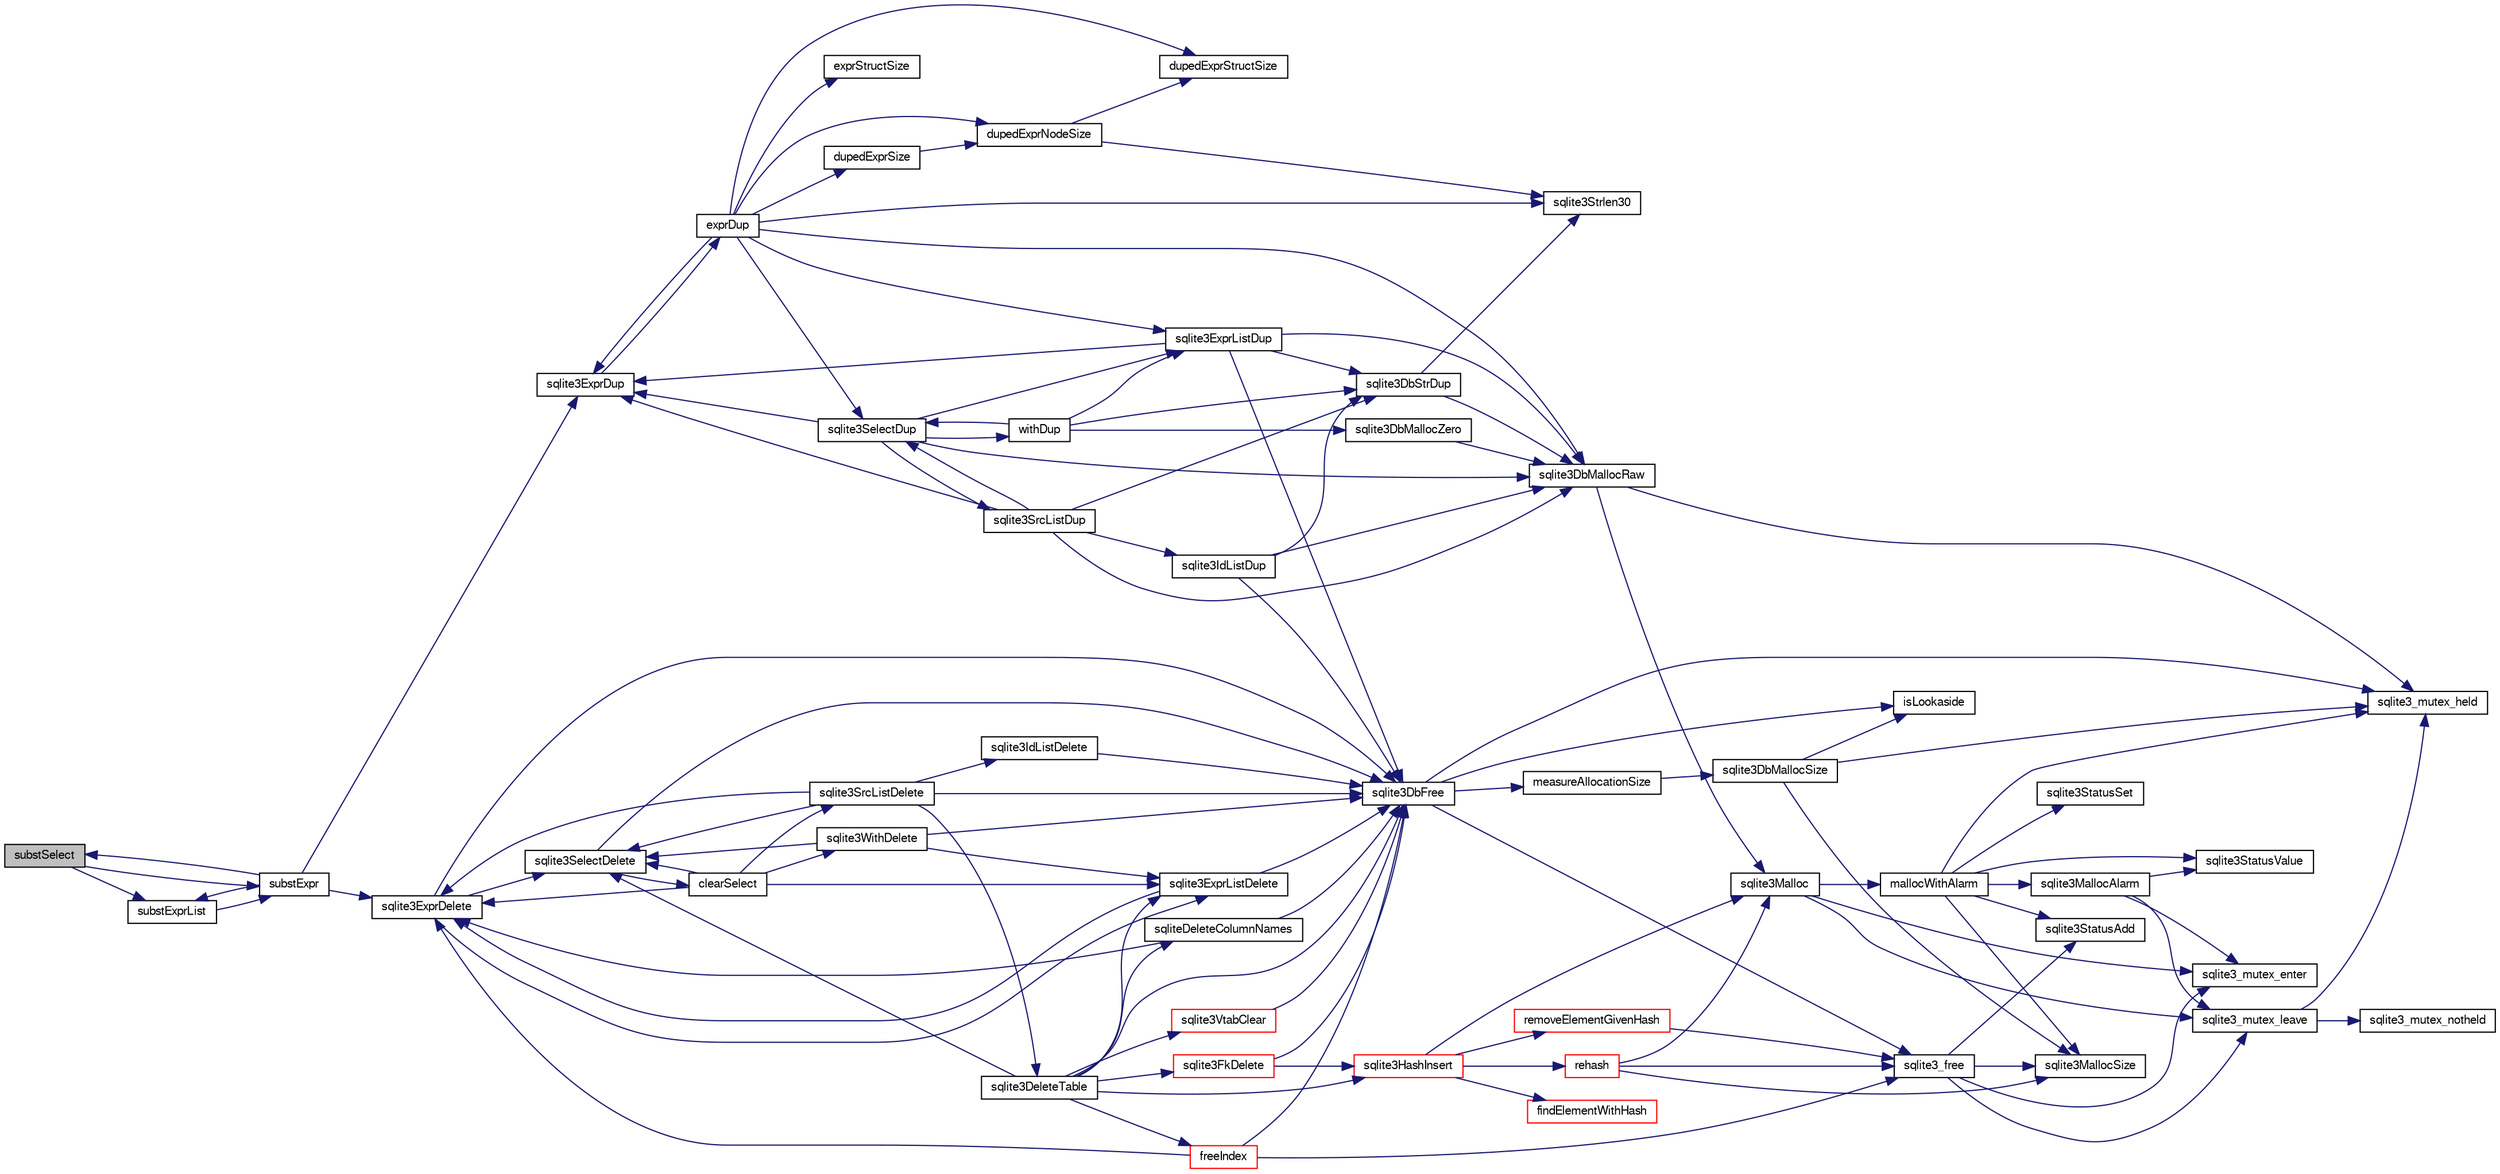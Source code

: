 digraph "substSelect"
{
  edge [fontname="FreeSans",fontsize="10",labelfontname="FreeSans",labelfontsize="10"];
  node [fontname="FreeSans",fontsize="10",shape=record];
  rankdir="LR";
  Node832788 [label="substSelect",height=0.2,width=0.4,color="black", fillcolor="grey75", style="filled", fontcolor="black"];
  Node832788 -> Node832789 [color="midnightblue",fontsize="10",style="solid",fontname="FreeSans"];
  Node832789 [label="substExprList",height=0.2,width=0.4,color="black", fillcolor="white", style="filled",URL="$sqlite3_8c.html#a757971613b796a7c4ce40ddec28641b0"];
  Node832789 -> Node832790 [color="midnightblue",fontsize="10",style="solid",fontname="FreeSans"];
  Node832790 [label="substExpr",height=0.2,width=0.4,color="black", fillcolor="white", style="filled",URL="$sqlite3_8c.html#a7e30cc0ad46f01288c342a4e378d9484"];
  Node832790 -> Node832791 [color="midnightblue",fontsize="10",style="solid",fontname="FreeSans"];
  Node832791 [label="sqlite3ExprDup",height=0.2,width=0.4,color="black", fillcolor="white", style="filled",URL="$sqlite3_8c.html#a509095508224c9f99698d86205234209"];
  Node832791 -> Node832792 [color="midnightblue",fontsize="10",style="solid",fontname="FreeSans"];
  Node832792 [label="exprDup",height=0.2,width=0.4,color="black", fillcolor="white", style="filled",URL="$sqlite3_8c.html#a89f473c64253ae0a76749f543466a05a"];
  Node832792 -> Node832793 [color="midnightblue",fontsize="10",style="solid",fontname="FreeSans"];
  Node832793 [label="sqlite3DbMallocRaw",height=0.2,width=0.4,color="black", fillcolor="white", style="filled",URL="$sqlite3_8c.html#abbe8be0cf7175e11ddc3e2218fad924e"];
  Node832793 -> Node832794 [color="midnightblue",fontsize="10",style="solid",fontname="FreeSans"];
  Node832794 [label="sqlite3_mutex_held",height=0.2,width=0.4,color="black", fillcolor="white", style="filled",URL="$sqlite3_8c.html#acf77da68932b6bc163c5e68547ecc3e7"];
  Node832793 -> Node832795 [color="midnightblue",fontsize="10",style="solid",fontname="FreeSans"];
  Node832795 [label="sqlite3Malloc",height=0.2,width=0.4,color="black", fillcolor="white", style="filled",URL="$sqlite3_8c.html#a361a2eaa846b1885f123abe46f5d8b2b"];
  Node832795 -> Node832796 [color="midnightblue",fontsize="10",style="solid",fontname="FreeSans"];
  Node832796 [label="sqlite3_mutex_enter",height=0.2,width=0.4,color="black", fillcolor="white", style="filled",URL="$sqlite3_8c.html#a1c12cde690bd89f104de5cbad12a6bf5"];
  Node832795 -> Node832797 [color="midnightblue",fontsize="10",style="solid",fontname="FreeSans"];
  Node832797 [label="mallocWithAlarm",height=0.2,width=0.4,color="black", fillcolor="white", style="filled",URL="$sqlite3_8c.html#ab070d5cf8e48ec8a6a43cf025d48598b"];
  Node832797 -> Node832794 [color="midnightblue",fontsize="10",style="solid",fontname="FreeSans"];
  Node832797 -> Node832798 [color="midnightblue",fontsize="10",style="solid",fontname="FreeSans"];
  Node832798 [label="sqlite3StatusSet",height=0.2,width=0.4,color="black", fillcolor="white", style="filled",URL="$sqlite3_8c.html#afec7586c01fcb5ea17dc9d7725a589d9"];
  Node832797 -> Node832799 [color="midnightblue",fontsize="10",style="solid",fontname="FreeSans"];
  Node832799 [label="sqlite3StatusValue",height=0.2,width=0.4,color="black", fillcolor="white", style="filled",URL="$sqlite3_8c.html#a30b8ac296c6e200c1fa57708d52c6ef6"];
  Node832797 -> Node832800 [color="midnightblue",fontsize="10",style="solid",fontname="FreeSans"];
  Node832800 [label="sqlite3MallocAlarm",height=0.2,width=0.4,color="black", fillcolor="white", style="filled",URL="$sqlite3_8c.html#ada66988e8471d1198f3219c062377508"];
  Node832800 -> Node832799 [color="midnightblue",fontsize="10",style="solid",fontname="FreeSans"];
  Node832800 -> Node832801 [color="midnightblue",fontsize="10",style="solid",fontname="FreeSans"];
  Node832801 [label="sqlite3_mutex_leave",height=0.2,width=0.4,color="black", fillcolor="white", style="filled",URL="$sqlite3_8c.html#a5838d235601dbd3c1fa993555c6bcc93"];
  Node832801 -> Node832794 [color="midnightblue",fontsize="10",style="solid",fontname="FreeSans"];
  Node832801 -> Node832802 [color="midnightblue",fontsize="10",style="solid",fontname="FreeSans"];
  Node832802 [label="sqlite3_mutex_notheld",height=0.2,width=0.4,color="black", fillcolor="white", style="filled",URL="$sqlite3_8c.html#a83967c837c1c000d3b5adcfaa688f5dc"];
  Node832800 -> Node832796 [color="midnightblue",fontsize="10",style="solid",fontname="FreeSans"];
  Node832797 -> Node832803 [color="midnightblue",fontsize="10",style="solid",fontname="FreeSans"];
  Node832803 [label="sqlite3MallocSize",height=0.2,width=0.4,color="black", fillcolor="white", style="filled",URL="$sqlite3_8c.html#acf5d2a5f35270bafb050bd2def576955"];
  Node832797 -> Node832804 [color="midnightblue",fontsize="10",style="solid",fontname="FreeSans"];
  Node832804 [label="sqlite3StatusAdd",height=0.2,width=0.4,color="black", fillcolor="white", style="filled",URL="$sqlite3_8c.html#afa029f93586aeab4cc85360905dae9cd"];
  Node832795 -> Node832801 [color="midnightblue",fontsize="10",style="solid",fontname="FreeSans"];
  Node832792 -> Node832805 [color="midnightblue",fontsize="10",style="solid",fontname="FreeSans"];
  Node832805 [label="dupedExprSize",height=0.2,width=0.4,color="black", fillcolor="white", style="filled",URL="$sqlite3_8c.html#a9c79c04ad08e45cf19c143c6de3b634c"];
  Node832805 -> Node832806 [color="midnightblue",fontsize="10",style="solid",fontname="FreeSans"];
  Node832806 [label="dupedExprNodeSize",height=0.2,width=0.4,color="black", fillcolor="white", style="filled",URL="$sqlite3_8c.html#ad2b8ec81910e74d2a6a73250a7d82801"];
  Node832806 -> Node832807 [color="midnightblue",fontsize="10",style="solid",fontname="FreeSans"];
  Node832807 [label="dupedExprStructSize",height=0.2,width=0.4,color="black", fillcolor="white", style="filled",URL="$sqlite3_8c.html#ac6b4cf7bb7f9249aa2e5d311fe2e4998"];
  Node832806 -> Node832808 [color="midnightblue",fontsize="10",style="solid",fontname="FreeSans"];
  Node832808 [label="sqlite3Strlen30",height=0.2,width=0.4,color="black", fillcolor="white", style="filled",URL="$sqlite3_8c.html#a3dcd80ba41f1a308193dee74857b62a7"];
  Node832792 -> Node832807 [color="midnightblue",fontsize="10",style="solid",fontname="FreeSans"];
  Node832792 -> Node832808 [color="midnightblue",fontsize="10",style="solid",fontname="FreeSans"];
  Node832792 -> Node832809 [color="midnightblue",fontsize="10",style="solid",fontname="FreeSans"];
  Node832809 [label="exprStructSize",height=0.2,width=0.4,color="black", fillcolor="white", style="filled",URL="$sqlite3_8c.html#a8fe8a668c35e1c51cb67ab0e991f484e"];
  Node832792 -> Node832810 [color="midnightblue",fontsize="10",style="solid",fontname="FreeSans"];
  Node832810 [label="sqlite3SelectDup",height=0.2,width=0.4,color="black", fillcolor="white", style="filled",URL="$sqlite3_8c.html#af8a7f75590dced000c27784d90b57b87"];
  Node832810 -> Node832793 [color="midnightblue",fontsize="10",style="solid",fontname="FreeSans"];
  Node832810 -> Node832811 [color="midnightblue",fontsize="10",style="solid",fontname="FreeSans"];
  Node832811 [label="sqlite3ExprListDup",height=0.2,width=0.4,color="black", fillcolor="white", style="filled",URL="$sqlite3_8c.html#abfb0903f2fc516fcceec37b3489d528c"];
  Node832811 -> Node832793 [color="midnightblue",fontsize="10",style="solid",fontname="FreeSans"];
  Node832811 -> Node832812 [color="midnightblue",fontsize="10",style="solid",fontname="FreeSans"];
  Node832812 [label="sqlite3DbFree",height=0.2,width=0.4,color="black", fillcolor="white", style="filled",URL="$sqlite3_8c.html#ac70ab821a6607b4a1b909582dc37a069"];
  Node832812 -> Node832794 [color="midnightblue",fontsize="10",style="solid",fontname="FreeSans"];
  Node832812 -> Node832813 [color="midnightblue",fontsize="10",style="solid",fontname="FreeSans"];
  Node832813 [label="measureAllocationSize",height=0.2,width=0.4,color="black", fillcolor="white", style="filled",URL="$sqlite3_8c.html#a45731e644a22fdb756e2b6337224217a"];
  Node832813 -> Node832814 [color="midnightblue",fontsize="10",style="solid",fontname="FreeSans"];
  Node832814 [label="sqlite3DbMallocSize",height=0.2,width=0.4,color="black", fillcolor="white", style="filled",URL="$sqlite3_8c.html#aa397e5a8a03495203a0767abf0a71f86"];
  Node832814 -> Node832803 [color="midnightblue",fontsize="10",style="solid",fontname="FreeSans"];
  Node832814 -> Node832794 [color="midnightblue",fontsize="10",style="solid",fontname="FreeSans"];
  Node832814 -> Node832815 [color="midnightblue",fontsize="10",style="solid",fontname="FreeSans"];
  Node832815 [label="isLookaside",height=0.2,width=0.4,color="black", fillcolor="white", style="filled",URL="$sqlite3_8c.html#a770fa05ff9717b75e16f4d968a77b897"];
  Node832812 -> Node832815 [color="midnightblue",fontsize="10",style="solid",fontname="FreeSans"];
  Node832812 -> Node832816 [color="midnightblue",fontsize="10",style="solid",fontname="FreeSans"];
  Node832816 [label="sqlite3_free",height=0.2,width=0.4,color="black", fillcolor="white", style="filled",URL="$sqlite3_8c.html#a6552349e36a8a691af5487999ab09519"];
  Node832816 -> Node832796 [color="midnightblue",fontsize="10",style="solid",fontname="FreeSans"];
  Node832816 -> Node832804 [color="midnightblue",fontsize="10",style="solid",fontname="FreeSans"];
  Node832816 -> Node832803 [color="midnightblue",fontsize="10",style="solid",fontname="FreeSans"];
  Node832816 -> Node832801 [color="midnightblue",fontsize="10",style="solid",fontname="FreeSans"];
  Node832811 -> Node832791 [color="midnightblue",fontsize="10",style="solid",fontname="FreeSans"];
  Node832811 -> Node832817 [color="midnightblue",fontsize="10",style="solid",fontname="FreeSans"];
  Node832817 [label="sqlite3DbStrDup",height=0.2,width=0.4,color="black", fillcolor="white", style="filled",URL="$sqlite3_8c.html#a0ec4772ee6de7316ecd1e6cabb1beeef"];
  Node832817 -> Node832808 [color="midnightblue",fontsize="10",style="solid",fontname="FreeSans"];
  Node832817 -> Node832793 [color="midnightblue",fontsize="10",style="solid",fontname="FreeSans"];
  Node832810 -> Node832818 [color="midnightblue",fontsize="10",style="solid",fontname="FreeSans"];
  Node832818 [label="sqlite3SrcListDup",height=0.2,width=0.4,color="black", fillcolor="white", style="filled",URL="$sqlite3_8c.html#a915ece76ebeede6852f63a447753ef9f"];
  Node832818 -> Node832793 [color="midnightblue",fontsize="10",style="solid",fontname="FreeSans"];
  Node832818 -> Node832817 [color="midnightblue",fontsize="10",style="solid",fontname="FreeSans"];
  Node832818 -> Node832810 [color="midnightblue",fontsize="10",style="solid",fontname="FreeSans"];
  Node832818 -> Node832791 [color="midnightblue",fontsize="10",style="solid",fontname="FreeSans"];
  Node832818 -> Node832819 [color="midnightblue",fontsize="10",style="solid",fontname="FreeSans"];
  Node832819 [label="sqlite3IdListDup",height=0.2,width=0.4,color="black", fillcolor="white", style="filled",URL="$sqlite3_8c.html#ac93854367d6e355c60ac6f40f3fe69a1"];
  Node832819 -> Node832793 [color="midnightblue",fontsize="10",style="solid",fontname="FreeSans"];
  Node832819 -> Node832812 [color="midnightblue",fontsize="10",style="solid",fontname="FreeSans"];
  Node832819 -> Node832817 [color="midnightblue",fontsize="10",style="solid",fontname="FreeSans"];
  Node832810 -> Node832791 [color="midnightblue",fontsize="10",style="solid",fontname="FreeSans"];
  Node832810 -> Node832820 [color="midnightblue",fontsize="10",style="solid",fontname="FreeSans"];
  Node832820 [label="withDup",height=0.2,width=0.4,color="black", fillcolor="white", style="filled",URL="$sqlite3_8c.html#a3f4d4194e35fd64b629b1533c50ffd7a"];
  Node832820 -> Node832821 [color="midnightblue",fontsize="10",style="solid",fontname="FreeSans"];
  Node832821 [label="sqlite3DbMallocZero",height=0.2,width=0.4,color="black", fillcolor="white", style="filled",URL="$sqlite3_8c.html#a49cfebac9d6067a03442c92af73f33e4"];
  Node832821 -> Node832793 [color="midnightblue",fontsize="10",style="solid",fontname="FreeSans"];
  Node832820 -> Node832810 [color="midnightblue",fontsize="10",style="solid",fontname="FreeSans"];
  Node832820 -> Node832811 [color="midnightblue",fontsize="10",style="solid",fontname="FreeSans"];
  Node832820 -> Node832817 [color="midnightblue",fontsize="10",style="solid",fontname="FreeSans"];
  Node832792 -> Node832811 [color="midnightblue",fontsize="10",style="solid",fontname="FreeSans"];
  Node832792 -> Node832806 [color="midnightblue",fontsize="10",style="solid",fontname="FreeSans"];
  Node832792 -> Node832791 [color="midnightblue",fontsize="10",style="solid",fontname="FreeSans"];
  Node832790 -> Node832822 [color="midnightblue",fontsize="10",style="solid",fontname="FreeSans"];
  Node832822 [label="sqlite3ExprDelete",height=0.2,width=0.4,color="black", fillcolor="white", style="filled",URL="$sqlite3_8c.html#ae4e21ab5918e0428fbaa9e615dceb309"];
  Node832822 -> Node832812 [color="midnightblue",fontsize="10",style="solid",fontname="FreeSans"];
  Node832822 -> Node832823 [color="midnightblue",fontsize="10",style="solid",fontname="FreeSans"];
  Node832823 [label="sqlite3SelectDelete",height=0.2,width=0.4,color="black", fillcolor="white", style="filled",URL="$sqlite3_8c.html#a0f56959f0acac85496744f0d068854a0"];
  Node832823 -> Node832824 [color="midnightblue",fontsize="10",style="solid",fontname="FreeSans"];
  Node832824 [label="clearSelect",height=0.2,width=0.4,color="black", fillcolor="white", style="filled",URL="$sqlite3_8c.html#ac083bac4f2f02c26aa02fc24ca8c2dd9"];
  Node832824 -> Node832825 [color="midnightblue",fontsize="10",style="solid",fontname="FreeSans"];
  Node832825 [label="sqlite3ExprListDelete",height=0.2,width=0.4,color="black", fillcolor="white", style="filled",URL="$sqlite3_8c.html#ae9cd46eac81e86a04ed8c09b99fc3c10"];
  Node832825 -> Node832822 [color="midnightblue",fontsize="10",style="solid",fontname="FreeSans"];
  Node832825 -> Node832812 [color="midnightblue",fontsize="10",style="solid",fontname="FreeSans"];
  Node832824 -> Node832826 [color="midnightblue",fontsize="10",style="solid",fontname="FreeSans"];
  Node832826 [label="sqlite3SrcListDelete",height=0.2,width=0.4,color="black", fillcolor="white", style="filled",URL="$sqlite3_8c.html#acc250a3e5e7fd8889a16a9f28e3e7312"];
  Node832826 -> Node832812 [color="midnightblue",fontsize="10",style="solid",fontname="FreeSans"];
  Node832826 -> Node832827 [color="midnightblue",fontsize="10",style="solid",fontname="FreeSans"];
  Node832827 [label="sqlite3DeleteTable",height=0.2,width=0.4,color="black", fillcolor="white", style="filled",URL="$sqlite3_8c.html#a7fd3d507375a381a3807f92735318973"];
  Node832827 -> Node832828 [color="midnightblue",fontsize="10",style="solid",fontname="FreeSans"];
  Node832828 [label="sqlite3HashInsert",height=0.2,width=0.4,color="red", fillcolor="white", style="filled",URL="$sqlite3_8c.html#aebbc6c13b3c139d5f3463938f441da3d"];
  Node832828 -> Node832829 [color="midnightblue",fontsize="10",style="solid",fontname="FreeSans"];
  Node832829 [label="findElementWithHash",height=0.2,width=0.4,color="red", fillcolor="white", style="filled",URL="$sqlite3_8c.html#a75c0f574fa5d51702434c6e980d57d7f"];
  Node832828 -> Node832831 [color="midnightblue",fontsize="10",style="solid",fontname="FreeSans"];
  Node832831 [label="removeElementGivenHash",height=0.2,width=0.4,color="red", fillcolor="white", style="filled",URL="$sqlite3_8c.html#a97ff4ac3846af0f8caf5426adfa2808a"];
  Node832831 -> Node832816 [color="midnightblue",fontsize="10",style="solid",fontname="FreeSans"];
  Node832828 -> Node832795 [color="midnightblue",fontsize="10",style="solid",fontname="FreeSans"];
  Node832828 -> Node832833 [color="midnightblue",fontsize="10",style="solid",fontname="FreeSans"];
  Node832833 [label="rehash",height=0.2,width=0.4,color="red", fillcolor="white", style="filled",URL="$sqlite3_8c.html#a4851529638f6c7af16239ee6e2dcc628"];
  Node832833 -> Node832795 [color="midnightblue",fontsize="10",style="solid",fontname="FreeSans"];
  Node832833 -> Node832816 [color="midnightblue",fontsize="10",style="solid",fontname="FreeSans"];
  Node832833 -> Node832803 [color="midnightblue",fontsize="10",style="solid",fontname="FreeSans"];
  Node832827 -> Node833098 [color="midnightblue",fontsize="10",style="solid",fontname="FreeSans"];
  Node833098 [label="freeIndex",height=0.2,width=0.4,color="red", fillcolor="white", style="filled",URL="$sqlite3_8c.html#a00907c99c18d5bcb9d0b38c077146c31"];
  Node833098 -> Node832822 [color="midnightblue",fontsize="10",style="solid",fontname="FreeSans"];
  Node833098 -> Node832812 [color="midnightblue",fontsize="10",style="solid",fontname="FreeSans"];
  Node833098 -> Node832816 [color="midnightblue",fontsize="10",style="solid",fontname="FreeSans"];
  Node832827 -> Node833752 [color="midnightblue",fontsize="10",style="solid",fontname="FreeSans"];
  Node833752 [label="sqlite3FkDelete",height=0.2,width=0.4,color="red", fillcolor="white", style="filled",URL="$sqlite3_8c.html#a59a33da6c4e11d3f99b15eafdc01f013"];
  Node833752 -> Node832828 [color="midnightblue",fontsize="10",style="solid",fontname="FreeSans"];
  Node833752 -> Node832812 [color="midnightblue",fontsize="10",style="solid",fontname="FreeSans"];
  Node832827 -> Node833754 [color="midnightblue",fontsize="10",style="solid",fontname="FreeSans"];
  Node833754 [label="sqliteDeleteColumnNames",height=0.2,width=0.4,color="black", fillcolor="white", style="filled",URL="$sqlite3_8c.html#a30fd46bd85a745b908f382e5dd74c38a"];
  Node833754 -> Node832812 [color="midnightblue",fontsize="10",style="solid",fontname="FreeSans"];
  Node833754 -> Node832822 [color="midnightblue",fontsize="10",style="solid",fontname="FreeSans"];
  Node832827 -> Node832812 [color="midnightblue",fontsize="10",style="solid",fontname="FreeSans"];
  Node832827 -> Node832823 [color="midnightblue",fontsize="10",style="solid",fontname="FreeSans"];
  Node832827 -> Node832825 [color="midnightblue",fontsize="10",style="solid",fontname="FreeSans"];
  Node832827 -> Node833755 [color="midnightblue",fontsize="10",style="solid",fontname="FreeSans"];
  Node833755 [label="sqlite3VtabClear",height=0.2,width=0.4,color="red", fillcolor="white", style="filled",URL="$sqlite3_8c.html#a0690ffd2d2e58bd4ed1ce4f1e35c1ef1"];
  Node833755 -> Node832812 [color="midnightblue",fontsize="10",style="solid",fontname="FreeSans"];
  Node832826 -> Node832823 [color="midnightblue",fontsize="10",style="solid",fontname="FreeSans"];
  Node832826 -> Node832822 [color="midnightblue",fontsize="10",style="solid",fontname="FreeSans"];
  Node832826 -> Node833133 [color="midnightblue",fontsize="10",style="solid",fontname="FreeSans"];
  Node833133 [label="sqlite3IdListDelete",height=0.2,width=0.4,color="black", fillcolor="white", style="filled",URL="$sqlite3_8c.html#a38bea53ea789e86289ca600ff6010f73"];
  Node833133 -> Node832812 [color="midnightblue",fontsize="10",style="solid",fontname="FreeSans"];
  Node832824 -> Node832822 [color="midnightblue",fontsize="10",style="solid",fontname="FreeSans"];
  Node832824 -> Node832823 [color="midnightblue",fontsize="10",style="solid",fontname="FreeSans"];
  Node832824 -> Node833132 [color="midnightblue",fontsize="10",style="solid",fontname="FreeSans"];
  Node833132 [label="sqlite3WithDelete",height=0.2,width=0.4,color="black", fillcolor="white", style="filled",URL="$sqlite3_8c.html#a17d9ea3de76b5d740b422ea9b4fe3abb"];
  Node833132 -> Node832825 [color="midnightblue",fontsize="10",style="solid",fontname="FreeSans"];
  Node833132 -> Node832823 [color="midnightblue",fontsize="10",style="solid",fontname="FreeSans"];
  Node833132 -> Node832812 [color="midnightblue",fontsize="10",style="solid",fontname="FreeSans"];
  Node832823 -> Node832812 [color="midnightblue",fontsize="10",style="solid",fontname="FreeSans"];
  Node832822 -> Node832825 [color="midnightblue",fontsize="10",style="solid",fontname="FreeSans"];
  Node832790 -> Node832788 [color="midnightblue",fontsize="10",style="solid",fontname="FreeSans"];
  Node832790 -> Node832789 [color="midnightblue",fontsize="10",style="solid",fontname="FreeSans"];
  Node832788 -> Node832790 [color="midnightblue",fontsize="10",style="solid",fontname="FreeSans"];
}
